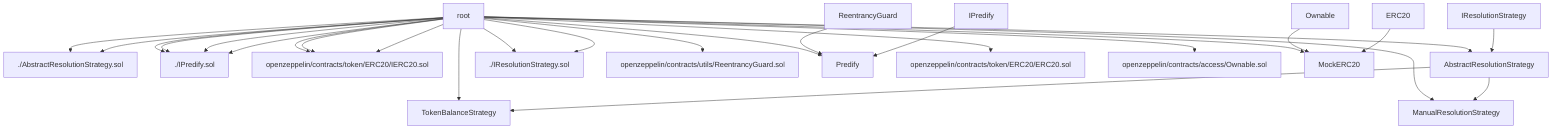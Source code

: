 graph TD
    root --> ./AbstractResolutionStrategy.sol
    root --> ./IPredify.sol
    root --> openzeppelin/contracts/token/ERC20/IERC20.sol
    AbstractResolutionStrategy --> TokenBalanceStrategy
    root --> TokenBalanceStrategy
    root --> openzeppelin/contracts/token/ERC20/IERC20.sol
    root --> ./IPredify.sol
    root --> ./IResolutionStrategy.sol
    root --> openzeppelin/contracts/utils/ReentrancyGuard.sol
    IPredify --> Predify
    ReentrancyGuard --> Predify
    root --> Predify
    root --> openzeppelin/contracts/token/ERC20/IERC20.sol
    root --> ./AbstractResolutionStrategy.sol
    root --> ./IPredify.sol
    AbstractResolutionStrategy --> ManualResolutionStrategy
    root --> ManualResolutionStrategy
    root --> ./IResolutionStrategy.sol
    IResolutionStrategy --> AbstractResolutionStrategy
    root --> AbstractResolutionStrategy
    root --> ./IPredify.sol
    root --> openzeppelin/contracts/token/ERC20/ERC20.sol
    root --> openzeppelin/contracts/access/Ownable.sol
    ERC20 --> MockERC20
    Ownable --> MockERC20
    root --> MockERC20